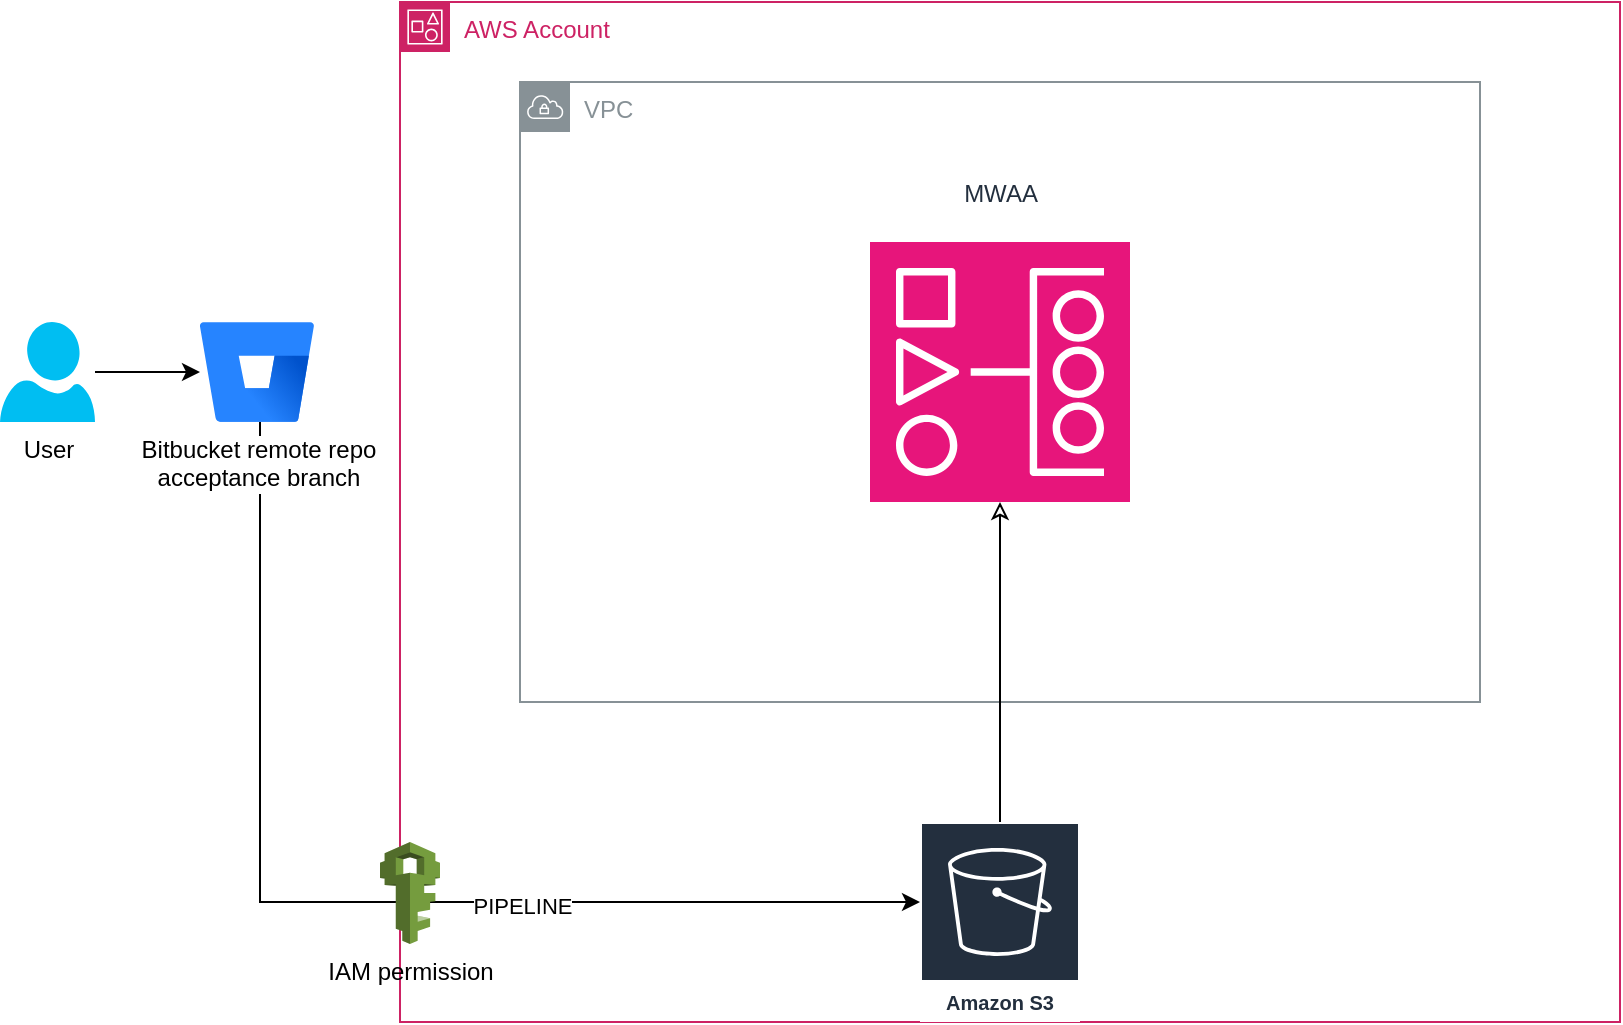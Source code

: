 <mxfile version="28.0.7">
  <diagram name="Page-1" id="fY-X1KgALHGxzitvt0UY">
    <mxGraphModel dx="2282" dy="938" grid="1" gridSize="10" guides="1" tooltips="1" connect="1" arrows="1" fold="1" page="1" pageScale="1" pageWidth="827" pageHeight="1169" math="0" shadow="0">
      <root>
        <mxCell id="0" />
        <mxCell id="1" parent="0" />
        <mxCell id="yzJz725wx5Yn0PlehweF-1" value="VPC" style="sketch=0;outlineConnect=0;gradientColor=none;html=1;whiteSpace=wrap;fontSize=12;fontStyle=0;shape=mxgraph.aws4.group;grIcon=mxgraph.aws4.group_vpc;strokeColor=#879196;fillColor=none;verticalAlign=top;align=left;spacingLeft=30;fontColor=#879196;dashed=0;" parent="1" vertex="1">
          <mxGeometry x="170" y="140" width="480" height="310" as="geometry" />
        </mxCell>
        <mxCell id="yzJz725wx5Yn0PlehweF-4" value="" style="edgeStyle=orthogonalEdgeStyle;rounded=0;orthogonalLoop=1;jettySize=auto;html=1;startArrow=classic;startFill=0;endArrow=none;endFill=0;" parent="1" source="yzJz725wx5Yn0PlehweF-2" target="yzJz725wx5Yn0PlehweF-3" edge="1">
          <mxGeometry relative="1" as="geometry" />
        </mxCell>
        <mxCell id="yzJz725wx5Yn0PlehweF-2" value="&lt;div&gt;MWAA&lt;/div&gt;&lt;div&gt;&lt;br&gt;&lt;/div&gt;" style="sketch=0;points=[[0,0,0],[0.25,0,0],[0.5,0,0],[0.75,0,0],[1,0,0],[0,1,0],[0.25,1,0],[0.5,1,0],[0.75,1,0],[1,1,0],[0,0.25,0],[0,0.5,0],[0,0.75,0],[1,0.25,0],[1,0.5,0],[1,0.75,0]];outlineConnect=0;fontColor=#232F3E;fillColor=#E7157B;strokeColor=#ffffff;dashed=0;verticalLabelPosition=top;verticalAlign=bottom;align=center;html=1;fontSize=12;fontStyle=0;aspect=fixed;shape=mxgraph.aws4.resourceIcon;resIcon=mxgraph.aws4.managed_workflows_for_apache_airflow;labelPosition=center;" parent="1" vertex="1">
          <mxGeometry x="345" y="220" width="130" height="130" as="geometry" />
        </mxCell>
        <mxCell id="yzJz725wx5Yn0PlehweF-7" style="edgeStyle=orthogonalEdgeStyle;rounded=0;orthogonalLoop=1;jettySize=auto;html=1;entryX=0;entryY=0.5;entryDx=0;entryDy=0;" parent="1" source="yzJz725wx5Yn0PlehweF-5" target="yzJz725wx5Yn0PlehweF-6" edge="1">
          <mxGeometry relative="1" as="geometry" />
        </mxCell>
        <mxCell id="yzJz725wx5Yn0PlehweF-5" value="User&lt;div&gt;&lt;br&gt;&lt;/div&gt;" style="verticalLabelPosition=bottom;html=1;verticalAlign=top;align=center;strokeColor=none;fillColor=#00BEF2;shape=mxgraph.azure.user;" parent="1" vertex="1">
          <mxGeometry x="-90" y="260" width="47.5" height="50" as="geometry" />
        </mxCell>
        <mxCell id="yzJz725wx5Yn0PlehweF-8" style="edgeStyle=orthogonalEdgeStyle;rounded=0;orthogonalLoop=1;jettySize=auto;html=1;" parent="1" source="yzJz725wx5Yn0PlehweF-6" target="yzJz725wx5Yn0PlehweF-3" edge="1">
          <mxGeometry relative="1" as="geometry">
            <Array as="points">
              <mxPoint x="40" y="550" />
            </Array>
          </mxGeometry>
        </mxCell>
        <mxCell id="yzJz725wx5Yn0PlehweF-9" value="PIPELINE" style="edgeLabel;html=1;align=center;verticalAlign=middle;resizable=0;points=[];" parent="yzJz725wx5Yn0PlehweF-8" vertex="1" connectable="0">
          <mxGeometry x="0.3" y="-2" relative="1" as="geometry">
            <mxPoint as="offset" />
          </mxGeometry>
        </mxCell>
        <mxCell id="yzJz725wx5Yn0PlehweF-6" value="Bitbucket remote repo&lt;div&gt;acceptance branch&lt;/div&gt;" style="image;html=1;image=img/lib/atlassian/Bitbucket_Logo.svg;" parent="1" vertex="1">
          <mxGeometry x="10" y="260" width="57" height="50" as="geometry" />
        </mxCell>
        <mxCell id="yzJz725wx5Yn0PlehweF-11" value="AWS Account" style="points=[[0,0],[0.25,0],[0.5,0],[0.75,0],[1,0],[1,0.25],[1,0.5],[1,0.75],[1,1],[0.75,1],[0.5,1],[0.25,1],[0,1],[0,0.75],[0,0.5],[0,0.25]];outlineConnect=0;gradientColor=none;html=1;whiteSpace=wrap;fontSize=12;fontStyle=0;container=1;pointerEvents=0;collapsible=0;recursiveResize=0;shape=mxgraph.aws4.group;grIcon=mxgraph.aws4.group_account;strokeColor=#CD2264;fillColor=none;verticalAlign=top;align=left;spacingLeft=30;fontColor=#CD2264;dashed=0;" parent="1" vertex="1">
          <mxGeometry x="110" y="100" width="610" height="510" as="geometry" />
        </mxCell>
        <mxCell id="yzJz725wx5Yn0PlehweF-3" value="Amazon S3" style="sketch=0;outlineConnect=0;fontColor=#232F3E;gradientColor=none;strokeColor=#ffffff;fillColor=#232F3E;dashed=0;verticalLabelPosition=middle;verticalAlign=bottom;align=center;html=1;whiteSpace=wrap;fontSize=10;fontStyle=1;spacing=3;shape=mxgraph.aws4.productIcon;prIcon=mxgraph.aws4.s3;" parent="yzJz725wx5Yn0PlehweF-11" vertex="1">
          <mxGeometry x="260" y="410" width="80" height="100" as="geometry" />
        </mxCell>
        <mxCell id="yzJz725wx5Yn0PlehweF-10" value="IAM permission&lt;div&gt;&lt;br&gt;&lt;/div&gt;" style="outlineConnect=0;dashed=0;verticalLabelPosition=bottom;verticalAlign=top;align=center;html=1;shape=mxgraph.aws3.iam;fillColor=#759C3E;gradientColor=none;" parent="1" vertex="1">
          <mxGeometry x="100" y="520" width="30" height="51" as="geometry" />
        </mxCell>
      </root>
    </mxGraphModel>
  </diagram>
</mxfile>
